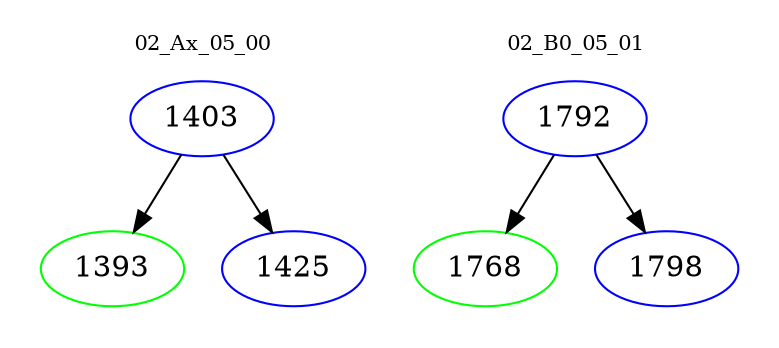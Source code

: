 digraph{
subgraph cluster_0 {
color = white
label = "02_Ax_05_00";
fontsize=10;
T0_1403 [label="1403", color="blue"]
T0_1403 -> T0_1393 [color="black"]
T0_1393 [label="1393", color="green"]
T0_1403 -> T0_1425 [color="black"]
T0_1425 [label="1425", color="blue"]
}
subgraph cluster_1 {
color = white
label = "02_B0_05_01";
fontsize=10;
T1_1792 [label="1792", color="blue"]
T1_1792 -> T1_1768 [color="black"]
T1_1768 [label="1768", color="green"]
T1_1792 -> T1_1798 [color="black"]
T1_1798 [label="1798", color="blue"]
}
}
